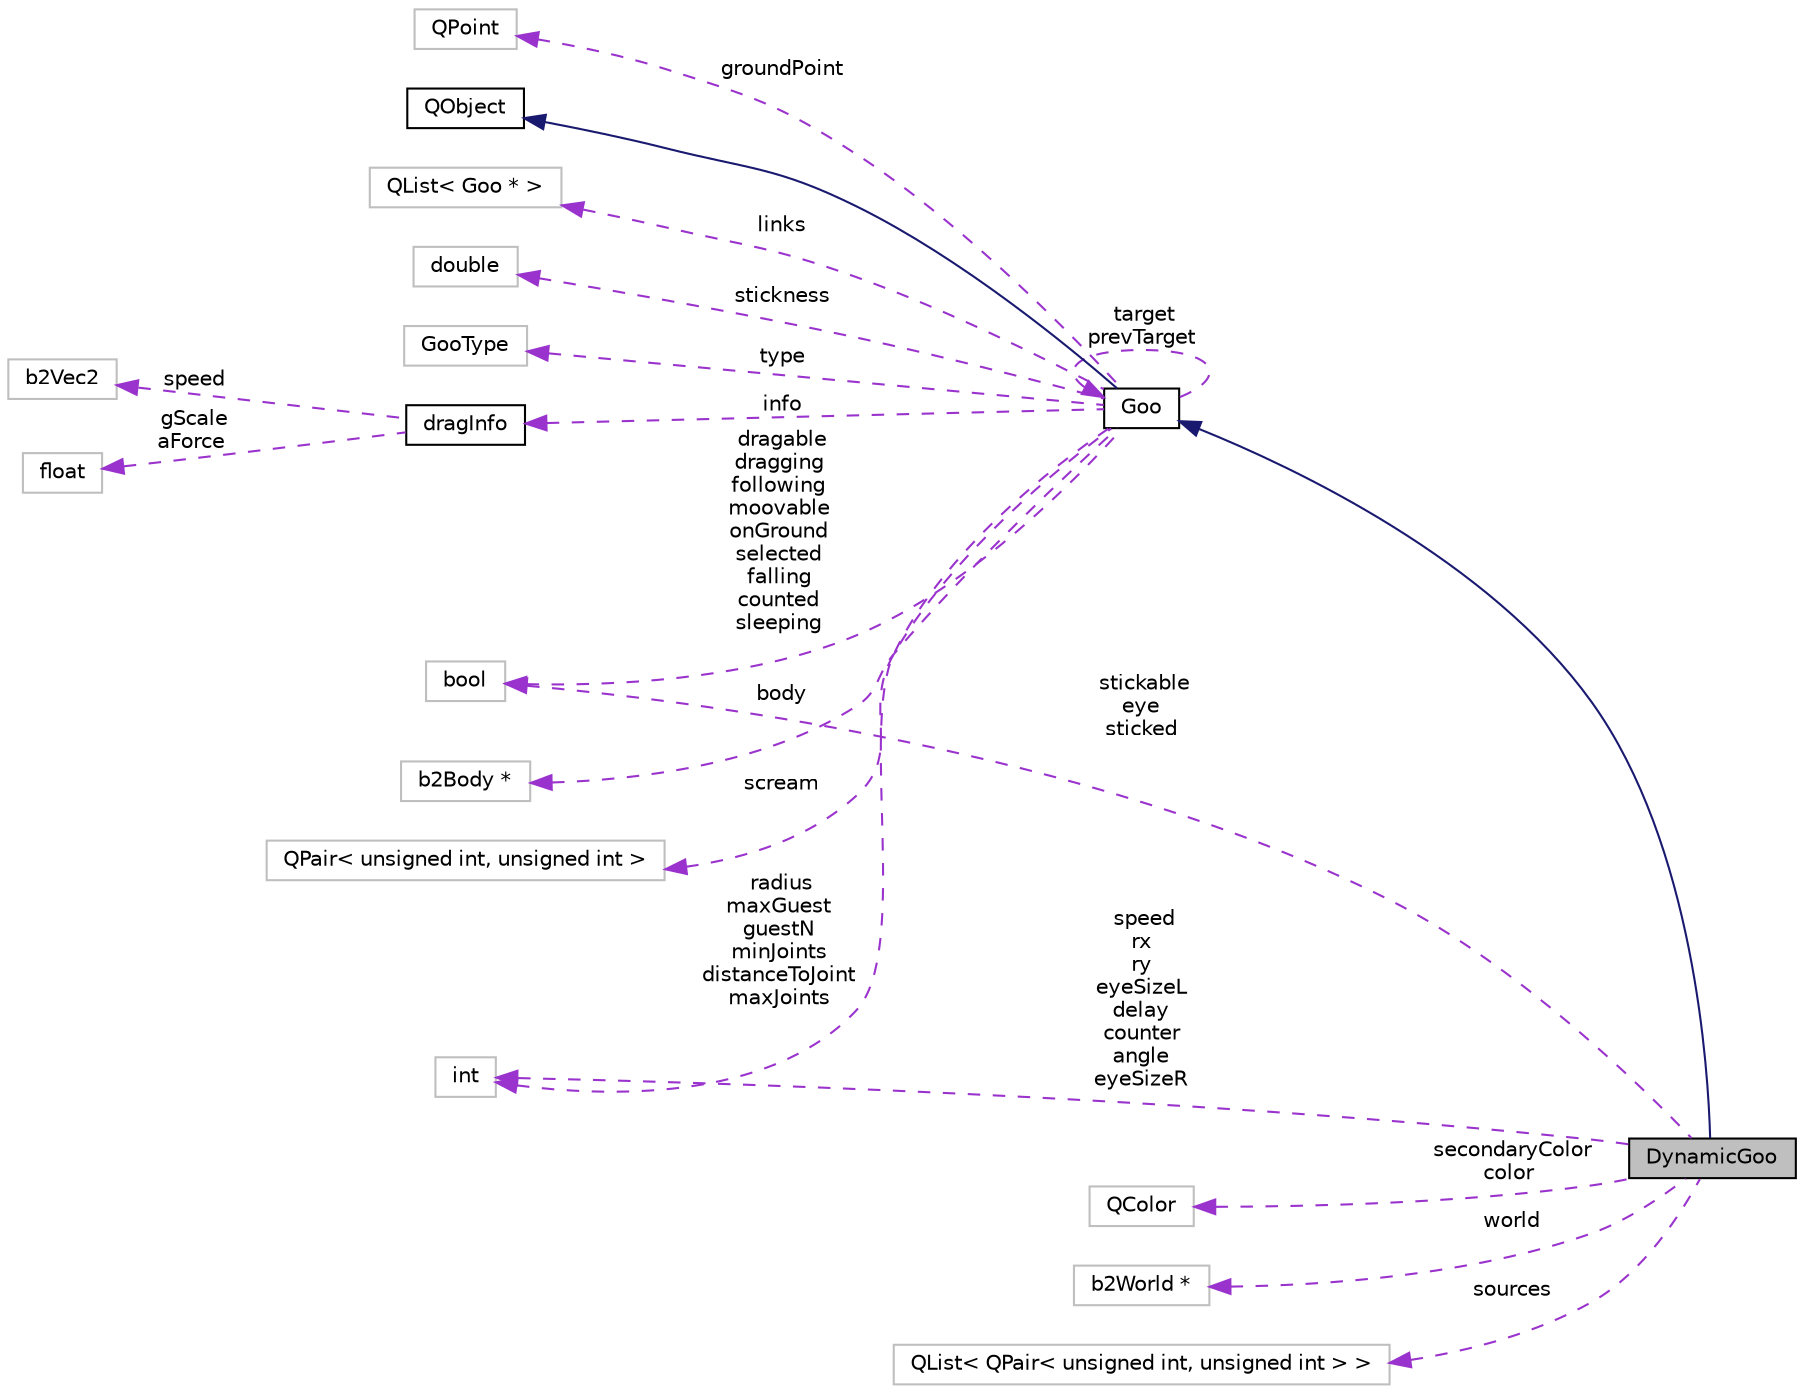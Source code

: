 digraph G
{
  edge [fontname="Helvetica",fontsize="10",labelfontname="Helvetica",labelfontsize="10"];
  node [fontname="Helvetica",fontsize="10",shape=record];
  rankdir="LR";
  Node1 [label="DynamicGoo",height=0.2,width=0.4,color="black", fillcolor="grey75", style="filled" fontcolor="black"];
  Node2 -> Node1 [dir="back",color="midnightblue",fontsize="10",style="solid",fontname="Helvetica"];
  Node2 [label="Goo",height=0.2,width=0.4,color="black", fillcolor="white", style="filled",URL="$d5/d5d/classGoo.html"];
  Node3 -> Node2 [dir="back",color="midnightblue",fontsize="10",style="solid",fontname="Helvetica"];
  Node3 [label="QObject",height=0.2,width=0.4,color="black", fillcolor="white", style="filled",URL="$d9/d5b/classQObject.html"];
  Node4 -> Node2 [dir="back",color="darkorchid3",fontsize="10",style="dashed",label=" links" ,fontname="Helvetica"];
  Node4 [label="QList\< Goo * \>",height=0.2,width=0.4,color="grey75", fillcolor="white", style="filled"];
  Node5 -> Node2 [dir="back",color="darkorchid3",fontsize="10",style="dashed",label=" stickness" ,fontname="Helvetica"];
  Node5 [label="double",height=0.2,width=0.4,color="grey75", fillcolor="white", style="filled"];
  Node2 -> Node2 [dir="back",color="darkorchid3",fontsize="10",style="dashed",label=" target\nprevTarget" ,fontname="Helvetica"];
  Node6 -> Node2 [dir="back",color="darkorchid3",fontsize="10",style="dashed",label=" type" ,fontname="Helvetica"];
  Node6 [label="GooType",height=0.2,width=0.4,color="grey75", fillcolor="white", style="filled"];
  Node7 -> Node2 [dir="back",color="darkorchid3",fontsize="10",style="dashed",label=" info" ,fontname="Helvetica"];
  Node7 [label="dragInfo",height=0.2,width=0.4,color="black", fillcolor="white", style="filled",URL="$d8/dbf/structdragInfo.html"];
  Node8 -> Node7 [dir="back",color="darkorchid3",fontsize="10",style="dashed",label=" speed" ,fontname="Helvetica"];
  Node8 [label="b2Vec2",height=0.2,width=0.4,color="grey75", fillcolor="white", style="filled"];
  Node9 -> Node7 [dir="back",color="darkorchid3",fontsize="10",style="dashed",label=" gScale\naForce" ,fontname="Helvetica"];
  Node9 [label="float",height=0.2,width=0.4,color="grey75", fillcolor="white", style="filled"];
  Node10 -> Node2 [dir="back",color="darkorchid3",fontsize="10",style="dashed",label=" body" ,fontname="Helvetica"];
  Node10 [label="b2Body *",height=0.2,width=0.4,color="grey75", fillcolor="white", style="filled"];
  Node11 -> Node2 [dir="back",color="darkorchid3",fontsize="10",style="dashed",label=" scream" ,fontname="Helvetica"];
  Node11 [label="QPair\< unsigned int, unsigned int \>",height=0.2,width=0.4,color="grey75", fillcolor="white", style="filled"];
  Node12 -> Node2 [dir="back",color="darkorchid3",fontsize="10",style="dashed",label=" radius\nmaxGuest\nguestN\nminJoints\ndistanceToJoint\nmaxJoints" ,fontname="Helvetica"];
  Node12 [label="int",height=0.2,width=0.4,color="grey75", fillcolor="white", style="filled"];
  Node13 -> Node2 [dir="back",color="darkorchid3",fontsize="10",style="dashed",label=" dragable\ndragging\nfollowing\nmoovable\nonGround\nselected\nfalling\ncounted\nsleeping" ,fontname="Helvetica"];
  Node13 [label="bool",height=0.2,width=0.4,color="grey75", fillcolor="white", style="filled"];
  Node14 -> Node2 [dir="back",color="darkorchid3",fontsize="10",style="dashed",label=" groundPoint" ,fontname="Helvetica"];
  Node14 [label="QPoint",height=0.2,width=0.4,color="grey75", fillcolor="white", style="filled"];
  Node15 -> Node1 [dir="back",color="darkorchid3",fontsize="10",style="dashed",label=" secondaryColor\ncolor" ,fontname="Helvetica"];
  Node15 [label="QColor",height=0.2,width=0.4,color="grey75", fillcolor="white", style="filled"];
  Node16 -> Node1 [dir="back",color="darkorchid3",fontsize="10",style="dashed",label=" world" ,fontname="Helvetica"];
  Node16 [label="b2World *",height=0.2,width=0.4,color="grey75", fillcolor="white", style="filled"];
  Node12 -> Node1 [dir="back",color="darkorchid3",fontsize="10",style="dashed",label=" speed\nrx\nry\neyeSizeL\ndelay\ncounter\nangle\neyeSizeR" ,fontname="Helvetica"];
  Node13 -> Node1 [dir="back",color="darkorchid3",fontsize="10",style="dashed",label=" stickable\neye\nsticked" ,fontname="Helvetica"];
  Node17 -> Node1 [dir="back",color="darkorchid3",fontsize="10",style="dashed",label=" sources" ,fontname="Helvetica"];
  Node17 [label="QList\< QPair\< unsigned int, unsigned int \> \>",height=0.2,width=0.4,color="grey75", fillcolor="white", style="filled"];
}

